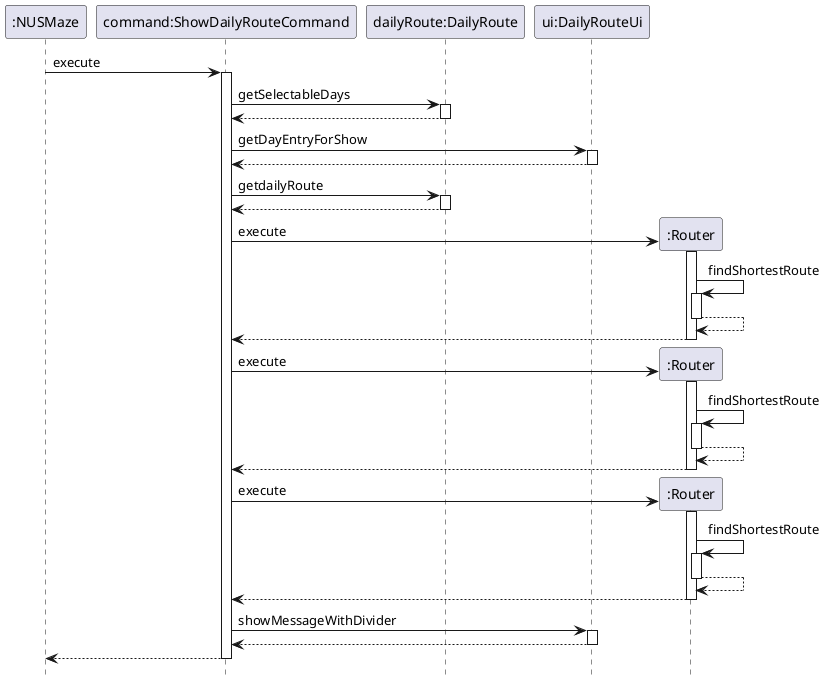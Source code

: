 @startuml
hide footbox

participant ":NUSMaze"
":NUSMaze" -> "command:ShowDailyRouteCommand" : execute
activate "command:ShowDailyRouteCommand"
"command:ShowDailyRouteCommand" -> "dailyRoute:DailyRoute" : getSelectableDays
activate "dailyRoute:DailyRoute"
return
deactivate "dailyRoute:DailyRoute"
"command:ShowDailyRouteCommand" -> "ui:DailyRouteUi" : getDayEntryForShow
activate "ui:DailyRouteUi"
return
deactivate "ui:DailyRouteUi"
"command:ShowDailyRouteCommand" -> "dailyRoute:DailyRoute" : getdailyRoute
activate "dailyRoute:DailyRoute"
return
deactivate "dailyRoute:DailyRoute"

create ":Router"
"command:ShowDailyRouteCommand" -> ":Router" : execute
activate ":Router"
":Router" -> ":Router" : findShortestRoute
activate ":Router"
return
return

create ":Router"
"command:ShowDailyRouteCommand" -> ":Router" : execute
activate ":Router"
":Router" -> ":Router" : findShortestRoute
activate ":Router"
return
return
create ":Router"
"command:ShowDailyRouteCommand" -> ":Router" : execute
activate ":Router"
":Router" -> ":Router" : findShortestRoute
activate ":Router"
return
return

"command:ShowDailyRouteCommand" -> "ui:DailyRouteUi": showMessageWithDivider
activate "ui:DailyRouteUi"
return
deactivate "ui:DailyRouteUi"
"command:ShowDailyRouteCommand" --> ":NUSMaze"
deactivate "command:ShowDailyRouteCommand"
@enduml